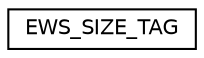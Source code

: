 digraph "Graphical Class Hierarchy"
{
  edge [fontname="Helvetica",fontsize="10",labelfontname="Helvetica",labelfontsize="10"];
  node [fontname="Helvetica",fontsize="10",shape=record];
  rankdir="LR";
  Node1 [label="EWS_SIZE_TAG",height=0.2,width=0.4,color="black", fillcolor="white", style="filled",URL="$struct_e_w_s___s_i_z_e___t_a_g.html"];
}
